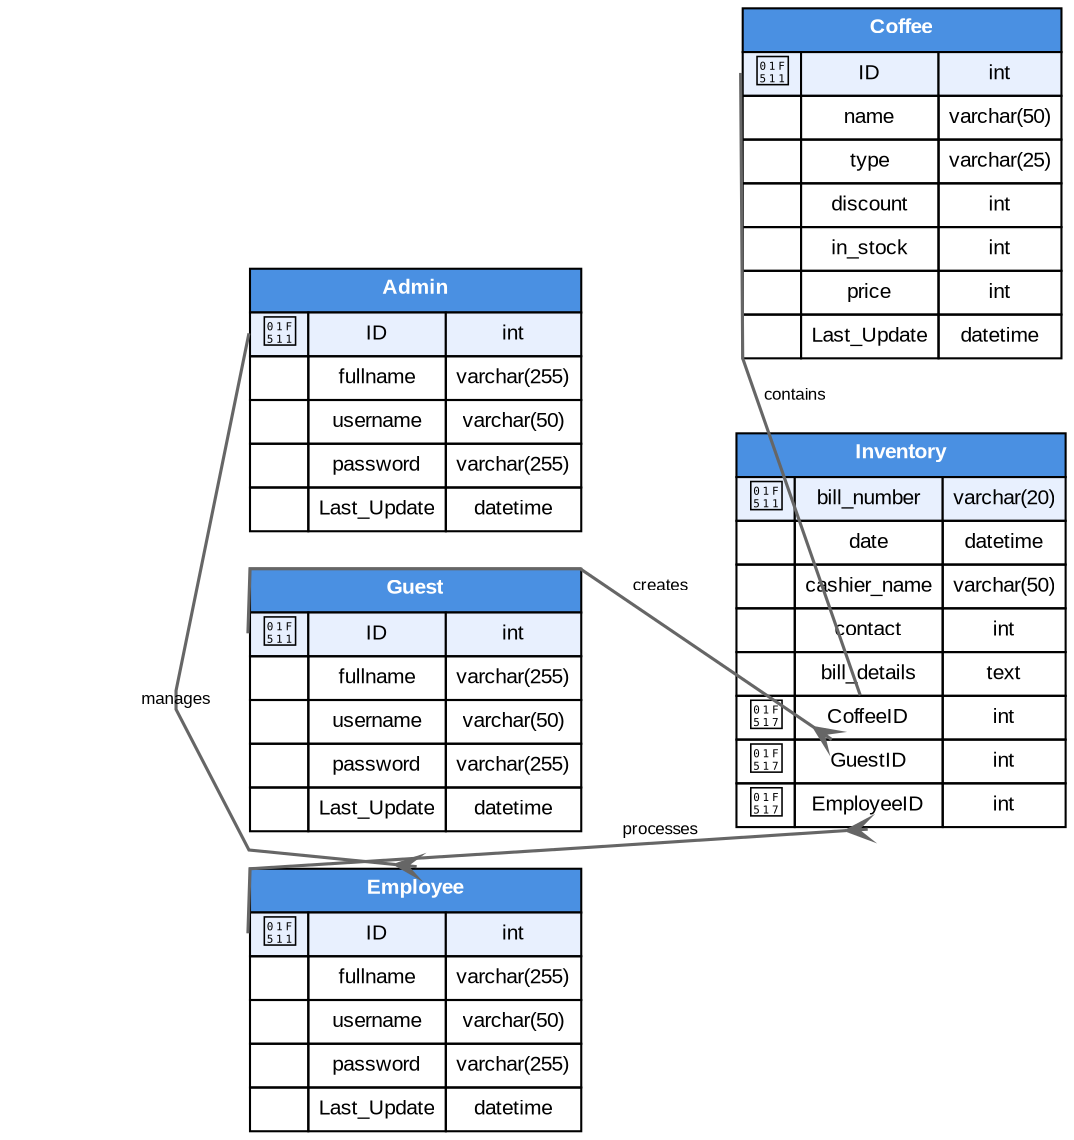digraph CoffeeShop {
    rankdir=LR;
    splines=polyline;
    node [fontname="Arial", fontsize=10];
    edge [fontname="Arial", fontsize=8];
    
    // Entity Nodes
    node [shape=none, margin=0];
    
    Admin [label=<
        <TABLE BORDER="0" CELLBORDER="1" CELLSPACING="0" CELLPADDING="4">
            <TR><TD COLSPAN="3" BGCOLOR="#4A90E2" PORT="title"><FONT COLOR="white"><B>Admin</B></FONT></TD></TR>
            <TR><TD PORT="idKey" BGCOLOR="#E8F0FE">🔑</TD><TD BGCOLOR="#E8F0FE">ID</TD><TD BGCOLOR="#E8F0FE">int</TD></TR>
            <TR><TD> </TD><TD>fullname</TD><TD>varchar(255)</TD></TR>
            <TR><TD> </TD><TD>username</TD><TD>varchar(50)</TD></TR>
            <TR><TD> </TD><TD>password</TD><TD>varchar(255)</TD></TR>
            <TR><TD> </TD><TD>Last_Update</TD><TD>datetime</TD></TR>
        </TABLE>>];
    
    Employee [label=<
        <TABLE BORDER="0" CELLBORDER="1" CELLSPACING="0" CELLPADDING="4">
            <TR><TD COLSPAN="3" BGCOLOR="#4A90E2" PORT="title"><FONT COLOR="white"><B>Employee</B></FONT></TD></TR>
            <TR><TD PORT="idKey" BGCOLOR="#E8F0FE">🔑</TD><TD BGCOLOR="#E8F0FE">ID</TD><TD BGCOLOR="#E8F0FE">int</TD></TR>
            <TR><TD> </TD><TD>fullname</TD><TD>varchar(255)</TD></TR>
            <TR><TD> </TD><TD>username</TD><TD>varchar(50)</TD></TR>
            <TR><TD> </TD><TD>password</TD><TD>varchar(255)</TD></TR>
            <TR><TD> </TD><TD>Last_Update</TD><TD>datetime</TD></TR>
        </TABLE>>];
    
    Guest [label=<
        <TABLE BORDER="0" CELLBORDER="1" CELLSPACING="0" CELLPADDING="4">
            <TR><TD COLSPAN="3" BGCOLOR="#4A90E2" PORT="title"><FONT COLOR="white"><B>Guest</B></FONT></TD></TR>
            <TR><TD PORT="idKey" BGCOLOR="#E8F0FE">🔑</TD><TD BGCOLOR="#E8F0FE">ID</TD><TD BGCOLOR="#E8F0FE">int</TD></TR>
            <TR><TD> </TD><TD>fullname</TD><TD>varchar(255)</TD></TR>
            <TR><TD> </TD><TD>username</TD><TD>varchar(50)</TD></TR>
            <TR><TD> </TD><TD>password</TD><TD>varchar(255)</TD></TR>
            <TR><TD> </TD><TD>Last_Update</TD><TD>datetime</TD></TR>
        </TABLE>>];
    
    Coffee [label=<
        <TABLE BORDER="0" CELLBORDER="1" CELLSPACING="0" CELLPADDING="4">
            <TR><TD COLSPAN="3" BGCOLOR="#4A90E2" PORT="title"><FONT COLOR="white"><B>Coffee</B></FONT></TD></TR>
            <TR><TD PORT="idKey" BGCOLOR="#E8F0FE">🔑</TD><TD BGCOLOR="#E8F0FE">ID</TD><TD BGCOLOR="#E8F0FE">int</TD></TR>
            <TR><TD> </TD><TD>name</TD><TD>varchar(50)</TD></TR>
            <TR><TD> </TD><TD>type</TD><TD>varchar(25)</TD></TR>
            <TR><TD> </TD><TD>discount</TD><TD>int</TD></TR>
            <TR><TD> </TD><TD>in_stock</TD><TD>int</TD></TR>
            <TR><TD> </TD><TD>price</TD><TD>int</TD></TR>
            <TR><TD> </TD><TD>Last_Update</TD><TD>datetime</TD></TR>
        </TABLE>>];
    
    Inventory [label=<
        <TABLE BORDER="0" CELLBORDER="1" CELLSPACING="0" CELLPADDING="4">
            <TR><TD COLSPAN="3" BGCOLOR="#4A90E2" PORT="title"><FONT COLOR="white"><B>Inventory</B></FONT></TD></TR>
            <TR><TD PORT="idKey" BGCOLOR="#E8F0FE">🔑</TD><TD BGCOLOR="#E8F0FE">bill_number</TD><TD BGCOLOR="#E8F0FE">varchar(20)</TD></TR>
            <TR><TD> </TD><TD>date</TD><TD>datetime</TD></TR>
            <TR><TD> </TD><TD>cashier_name</TD><TD>varchar(50)</TD></TR>
            <TR><TD> </TD><TD>contact</TD><TD>int</TD></TR>
            <TR><TD> </TD><TD>bill_details</TD><TD>text</TD></TR>
            <TR><TD>🔗</TD><TD PORT="coffee_fk">CoffeeID</TD><TD>int</TD></TR>
            <TR><TD>🔗</TD><TD PORT="guest_fk">GuestID</TD><TD>int</TD></TR>
            <TR><TD>🔗</TD><TD PORT="emp_fk">EmployeeID</TD><TD>int</TD></TR>
        </TABLE>>];
    
    // Relationship edges with improved styling
    edge [dir=forward, arrowhead=crow, color="#666666", penwidth=1.5];
    
    Admin:idKey -> Employee:title [label=" manages"];
    Guest:idKey -> Inventory:guest_fk [label=" creates"];
    Coffee:idKey -> Inventory:coffee_fk [label=" contains"];
    Employee:idKey -> Inventory:emp_fk [label=" processes"];
    
    // Layout
    {rank=same; Admin Employee Guest}
    {rank=same; Coffee Inventory}
}
